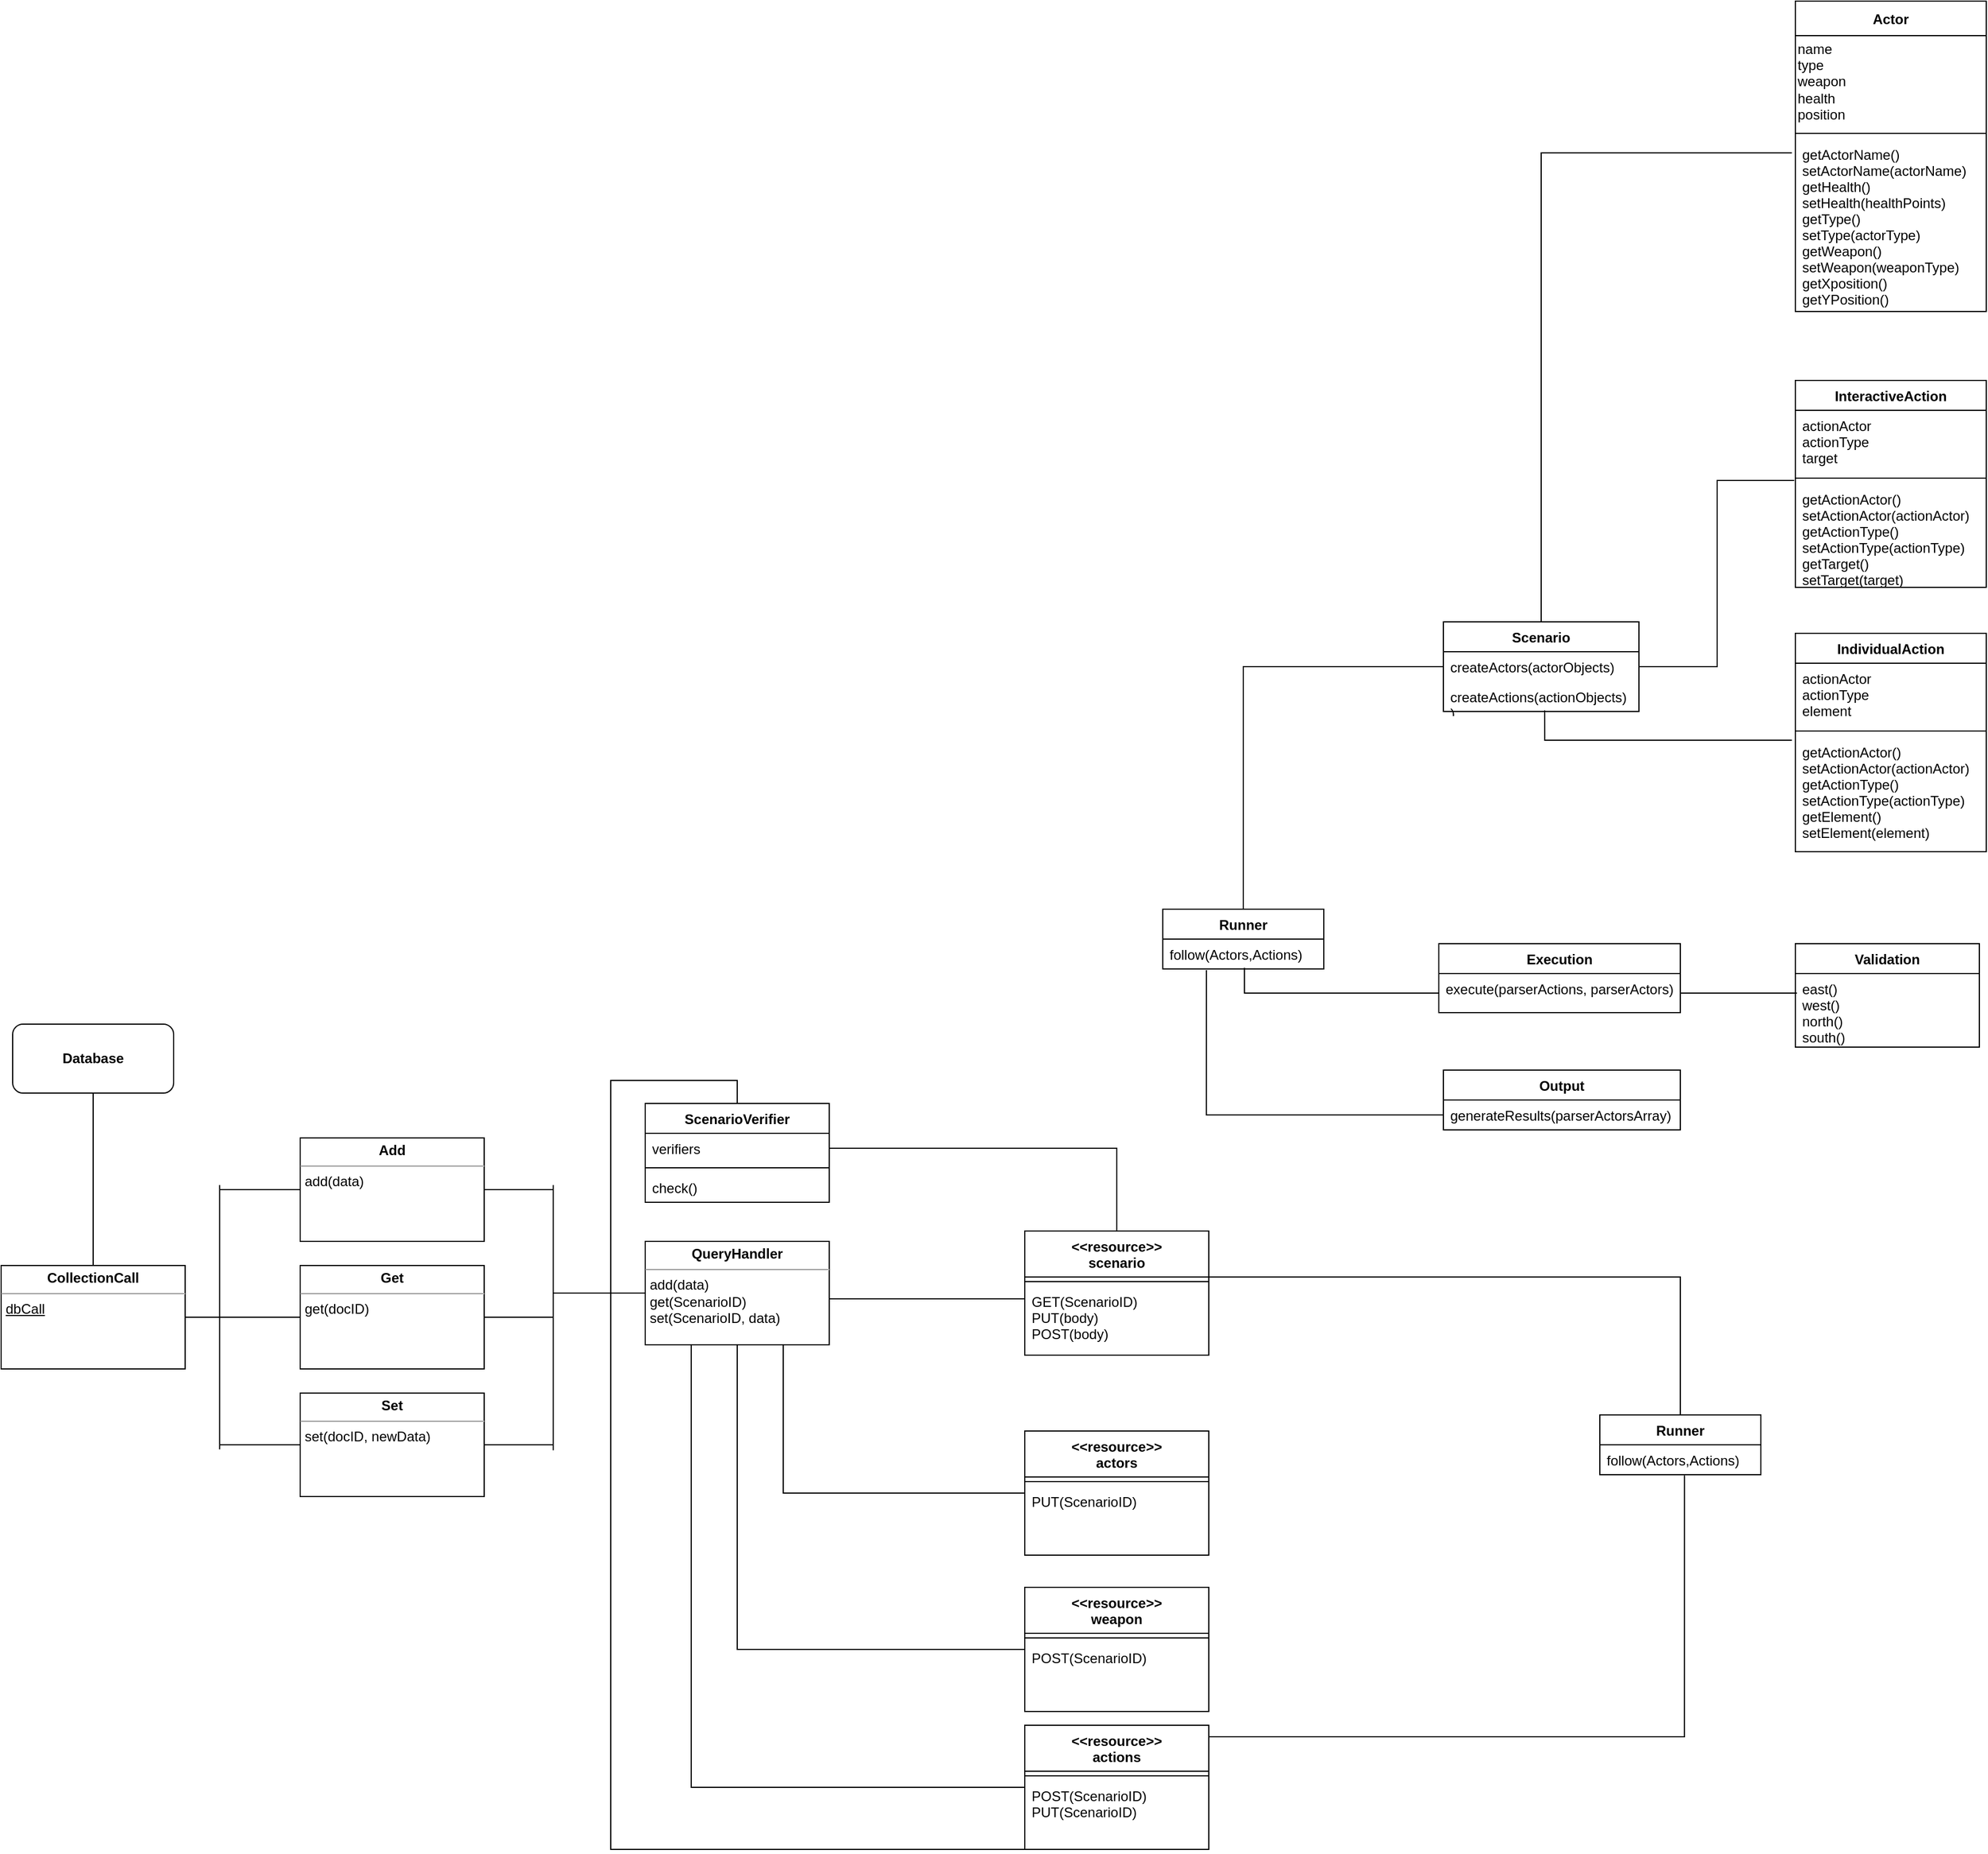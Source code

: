 <mxfile>
    <diagram id="xU744Qigrvby5KfPmWL9" name="Página-1">
        <mxGraphModel dx="2844" dy="1561" grid="1" gridSize="10" guides="1" tooltips="1" connect="1" arrows="1" fold="1" page="1" pageScale="1" pageWidth="827" pageHeight="1169" math="0" shadow="0">
            <root>
                <mxCell id="0"/>
                <mxCell id="1" parent="0"/>
                <mxCell id="2" value="Scenario" style="swimlane;fontStyle=1;childLayout=stackLayout;horizontal=1;startSize=26;horizontalStack=0;resizeParent=1;resizeParentMax=0;resizeLast=0;collapsible=1;marginBottom=0;" parent="1" vertex="1">
                    <mxGeometry x="94" y="-10" width="170" height="78" as="geometry"/>
                </mxCell>
                <mxCell id="4" value="createActors(actorObjects)" style="text;strokeColor=none;fillColor=none;align=left;verticalAlign=top;spacingLeft=4;spacingRight=4;overflow=hidden;rotatable=0;points=[[0,0.5],[1,0.5]];portConstraint=eastwest;" parent="2" vertex="1">
                    <mxGeometry y="26" width="170" height="26" as="geometry"/>
                </mxCell>
                <mxCell id="5" value="createActions(actionObjects)&#10;)" style="text;strokeColor=none;fillColor=none;align=left;verticalAlign=top;spacingLeft=4;spacingRight=4;overflow=hidden;rotatable=0;points=[[0,0.5],[1,0.5]];portConstraint=eastwest;" parent="2" vertex="1">
                    <mxGeometry y="52" width="170" height="26" as="geometry"/>
                </mxCell>
                <mxCell id="6" value="Actor" style="swimlane;fontStyle=1;childLayout=stackLayout;horizontal=1;startSize=30;horizontalStack=0;resizeParent=1;resizeParentMax=0;resizeLast=0;collapsible=1;marginBottom=0;swimlaneFillColor=none;" parent="1" vertex="1">
                    <mxGeometry x="400" y="-550" width="166" height="270" as="geometry">
                        <mxRectangle x="344" y="50" width="60" height="30" as="alternateBounds"/>
                    </mxGeometry>
                </mxCell>
                <mxCell id="173" value="name&lt;br&gt;type&lt;br&gt;weapon&lt;br&gt;health&lt;br&gt;position" style="text;html=1;align=left;verticalAlign=middle;resizable=0;points=[];autosize=1;strokeColor=none;" parent="6" vertex="1">
                    <mxGeometry y="30" width="166" height="80" as="geometry"/>
                </mxCell>
                <mxCell id="172" value="" style="line;strokeWidth=1;fillColor=none;align=left;verticalAlign=middle;spacingTop=-1;spacingLeft=3;spacingRight=3;rotatable=0;labelPosition=right;points=[];portConstraint=eastwest;" parent="6" vertex="1">
                    <mxGeometry y="110" width="166" height="10" as="geometry"/>
                </mxCell>
                <mxCell id="7" value="getActorName()&#10;setActorName(actorName)&#10;getHealth()&#10;setHealth(healthPoints)&#10;getType()&#10;setType(actorType)&#10;getWeapon()&#10;setWeapon(weaponType)&#10;getXposition()&#10;getYPosition()" style="text;align=left;verticalAlign=top;spacingLeft=4;spacingRight=4;overflow=hidden;rotatable=0;points=[[0,0.5],[1,0.5]];portConstraint=eastwest;" parent="6" vertex="1">
                    <mxGeometry y="120" width="166" height="150" as="geometry"/>
                </mxCell>
                <mxCell id="11" value="InteractiveAction" style="swimlane;fontStyle=1;childLayout=stackLayout;horizontal=1;startSize=26;horizontalStack=0;resizeParent=1;resizeParentMax=0;resizeLast=0;collapsible=1;marginBottom=0;" parent="1" vertex="1">
                    <mxGeometry x="400" y="-220" width="166" height="180" as="geometry"/>
                </mxCell>
                <mxCell id="175" value="actionActor&#10;actionType&#10;target" style="text;strokeColor=none;fillColor=none;align=left;verticalAlign=top;spacingLeft=4;spacingRight=4;overflow=hidden;rotatable=0;points=[[0,0.5],[1,0.5]];portConstraint=eastwest;" parent="11" vertex="1">
                    <mxGeometry y="26" width="166" height="54" as="geometry"/>
                </mxCell>
                <mxCell id="174" value="" style="line;strokeWidth=1;fillColor=none;align=left;verticalAlign=middle;spacingTop=-1;spacingLeft=3;spacingRight=3;rotatable=0;labelPosition=right;points=[];portConstraint=eastwest;" parent="11" vertex="1">
                    <mxGeometry y="80" width="166" height="10" as="geometry"/>
                </mxCell>
                <mxCell id="12" value="getActionActor()&#10;setActionActor(actionActor)&#10;getActionType()&#10;setActionType(actionType)&#10;getTarget()&#10;setTarget(target)" style="text;strokeColor=none;fillColor=none;align=left;verticalAlign=top;spacingLeft=4;spacingRight=4;overflow=hidden;rotatable=0;points=[[0,0.5],[1,0.5]];portConstraint=eastwest;" parent="11" vertex="1">
                    <mxGeometry y="90" width="166" height="90" as="geometry"/>
                </mxCell>
                <mxCell id="16" value="IndividualAction" style="swimlane;fontStyle=1;childLayout=stackLayout;horizontal=1;startSize=26;horizontalStack=0;resizeParent=1;resizeParentMax=0;resizeLast=0;collapsible=1;marginBottom=0;" parent="1" vertex="1">
                    <mxGeometry x="400" width="166" height="190" as="geometry"/>
                </mxCell>
                <mxCell id="176" value="actionActor&#10;actionType&#10;element" style="text;strokeColor=none;fillColor=none;align=left;verticalAlign=top;spacingLeft=4;spacingRight=4;overflow=hidden;rotatable=0;points=[[0,0.5],[1,0.5]];portConstraint=eastwest;" parent="16" vertex="1">
                    <mxGeometry y="26" width="166" height="54" as="geometry"/>
                </mxCell>
                <mxCell id="177" value="" style="line;strokeWidth=1;fillColor=none;align=left;verticalAlign=middle;spacingTop=-1;spacingLeft=3;spacingRight=3;rotatable=0;labelPosition=right;points=[];portConstraint=eastwest;" parent="16" vertex="1">
                    <mxGeometry y="80" width="166" height="10" as="geometry"/>
                </mxCell>
                <mxCell id="180" value="getActionActor()&#10;setActionActor(actionActor)&#10;getActionType()&#10;setActionType(actionType)&#10;getElement()&#10;setElement(element)" style="text;strokeColor=none;fillColor=none;align=left;verticalAlign=top;spacingLeft=4;spacingRight=4;overflow=hidden;rotatable=0;points=[[0,0.5],[1,0.5]];portConstraint=eastwest;" parent="16" vertex="1">
                    <mxGeometry y="90" width="166" height="100" as="geometry"/>
                </mxCell>
                <mxCell id="20" value="Execution" style="swimlane;fontStyle=1;childLayout=stackLayout;horizontal=1;startSize=26;horizontalStack=0;resizeParent=1;resizeParentMax=0;resizeLast=0;collapsible=1;marginBottom=0;" parent="1" vertex="1">
                    <mxGeometry x="90" y="270" width="210" height="60" as="geometry"/>
                </mxCell>
                <mxCell id="23" value="execute(parserActions, parserActors)" style="text;strokeColor=none;fillColor=none;align=left;verticalAlign=top;spacingLeft=4;spacingRight=4;overflow=hidden;rotatable=0;points=[[0,0.5],[1,0.5]];portConstraint=eastwest;" parent="20" vertex="1">
                    <mxGeometry y="26" width="210" height="34" as="geometry"/>
                </mxCell>
                <mxCell id="24" value="Output" style="swimlane;fontStyle=1;childLayout=stackLayout;horizontal=1;startSize=26;horizontalStack=0;resizeParent=1;resizeParentMax=0;resizeLast=0;collapsible=1;marginBottom=0;" parent="1" vertex="1">
                    <mxGeometry x="94" y="380" width="206" height="52" as="geometry"/>
                </mxCell>
                <mxCell id="27" value="generateResults(parserActorsArray)" style="text;strokeColor=none;fillColor=none;align=left;verticalAlign=top;spacingLeft=4;spacingRight=4;overflow=hidden;rotatable=0;points=[[0,0.5],[1,0.5]];portConstraint=eastwest;" parent="24" vertex="1">
                    <mxGeometry y="26" width="206" height="26" as="geometry"/>
                </mxCell>
                <mxCell id="28" value="Runner" style="swimlane;fontStyle=1;childLayout=stackLayout;horizontal=1;startSize=26;horizontalStack=0;resizeParent=1;resizeParentMax=0;resizeLast=0;collapsible=1;marginBottom=0;" parent="1" vertex="1">
                    <mxGeometry x="230" y="680" width="140" height="52" as="geometry"/>
                </mxCell>
                <mxCell id="31" value="follow(Actors,Actions)" style="text;strokeColor=none;fillColor=none;align=left;verticalAlign=top;spacingLeft=4;spacingRight=4;overflow=hidden;rotatable=0;points=[[0,0.5],[1,0.5]];portConstraint=eastwest;" parent="28" vertex="1">
                    <mxGeometry y="26" width="140" height="26" as="geometry"/>
                </mxCell>
                <mxCell id="123" value="ScenarioVerifier" style="swimlane;fontStyle=1;align=center;verticalAlign=top;childLayout=stackLayout;horizontal=1;startSize=26;horizontalStack=0;resizeParent=1;resizeParentMax=0;resizeLast=0;collapsible=1;marginBottom=0;" parent="1" vertex="1">
                    <mxGeometry x="-600" y="409" width="160" height="86" as="geometry"/>
                </mxCell>
                <mxCell id="124" value="verifiers" style="text;strokeColor=none;fillColor=none;align=left;verticalAlign=top;spacingLeft=4;spacingRight=4;overflow=hidden;rotatable=0;points=[[0,0.5],[1,0.5]];portConstraint=eastwest;" parent="123" vertex="1">
                    <mxGeometry y="26" width="160" height="26" as="geometry"/>
                </mxCell>
                <mxCell id="125" value="" style="line;strokeWidth=1;fillColor=none;align=left;verticalAlign=middle;spacingTop=-1;spacingLeft=3;spacingRight=3;rotatable=0;labelPosition=right;points=[];portConstraint=eastwest;" parent="123" vertex="1">
                    <mxGeometry y="52" width="160" height="8" as="geometry"/>
                </mxCell>
                <mxCell id="126" value="check()" style="text;strokeColor=none;fillColor=none;align=left;verticalAlign=top;spacingLeft=4;spacingRight=4;overflow=hidden;rotatable=0;points=[[0,0.5],[1,0.5]];portConstraint=eastwest;" parent="123" vertex="1">
                    <mxGeometry y="60" width="160" height="26" as="geometry"/>
                </mxCell>
                <mxCell id="139" style="edgeStyle=orthogonalEdgeStyle;rounded=0;orthogonalLoop=1;jettySize=auto;html=1;entryX=1;entryY=0.5;entryDx=0;entryDy=0;fontColor=#FFFFFF;endArrow=none;endFill=0;" parent="1" source="135" target="124" edge="1">
                    <mxGeometry relative="1" as="geometry">
                        <Array as="points">
                            <mxPoint x="-190" y="448"/>
                        </Array>
                    </mxGeometry>
                </mxCell>
                <mxCell id="135" value="&lt;&lt;resource&gt;&gt;&#10;scenario" style="swimlane;fontStyle=1;align=center;verticalAlign=top;childLayout=stackLayout;horizontal=1;startSize=40;horizontalStack=0;resizeParent=1;resizeParentMax=0;resizeLast=0;collapsible=1;marginBottom=0;" parent="1" vertex="1">
                    <mxGeometry x="-270" y="520" width="160" height="108" as="geometry"/>
                </mxCell>
                <mxCell id="137" value="" style="line;strokeWidth=1;fillColor=none;align=left;verticalAlign=middle;spacingTop=-1;spacingLeft=3;spacingRight=3;rotatable=0;labelPosition=right;points=[];portConstraint=eastwest;" parent="135" vertex="1">
                    <mxGeometry y="40" width="160" height="8" as="geometry"/>
                </mxCell>
                <mxCell id="138" value="GET(ScenarioID)&#10;PUT(body)&#10;POST(body)&#10;" style="text;strokeColor=none;fillColor=none;align=left;verticalAlign=top;spacingLeft=4;spacingRight=4;overflow=hidden;rotatable=0;points=[[0,0.5],[1,0.5]];portConstraint=eastwest;" parent="135" vertex="1">
                    <mxGeometry y="48" width="160" height="60" as="geometry"/>
                </mxCell>
                <mxCell id="150" style="edgeStyle=orthogonalEdgeStyle;rounded=0;orthogonalLoop=1;jettySize=auto;html=1;entryX=0.5;entryY=0;entryDx=0;entryDy=0;fontColor=#FFFFFF;endArrow=none;endFill=0;" parent="1" target="28" edge="1">
                    <mxGeometry relative="1" as="geometry">
                        <mxPoint x="-110" y="560.029" as="sourcePoint"/>
                        <Array as="points">
                            <mxPoint x="300" y="560"/>
                        </Array>
                    </mxGeometry>
                </mxCell>
                <mxCell id="151" value="&lt;b&gt;Database&lt;/b&gt;" style="rounded=1;whiteSpace=wrap;html=1;direction=east;" parent="1" vertex="1">
                    <mxGeometry x="-1150" y="340" width="140" height="60" as="geometry"/>
                </mxCell>
                <mxCell id="152" style="edgeStyle=orthogonalEdgeStyle;rounded=0;orthogonalLoop=1;jettySize=auto;html=1;exitX=0;exitY=0.5;exitDx=0;exitDy=0;fontColor=#FFFFFF;endArrow=none;endFill=0;entryX=1;entryY=0.5;entryDx=0;entryDy=0;" parent="1" target="167" edge="1">
                    <mxGeometry relative="1" as="geometry">
                        <mxPoint x="-270" y="582" as="sourcePoint"/>
                        <Array as="points">
                            <mxPoint x="-270" y="579"/>
                            <mxPoint x="-440" y="579"/>
                        </Array>
                        <mxPoint x="-410" y="579" as="targetPoint"/>
                    </mxGeometry>
                </mxCell>
                <mxCell id="156" style="edgeStyle=orthogonalEdgeStyle;rounded=0;orthogonalLoop=1;jettySize=auto;html=1;fontColor=#FFFFFF;endArrow=none;endFill=0;entryX=0.75;entryY=1;entryDx=0;entryDy=0;" parent="1" source="153" target="167" edge="1">
                    <mxGeometry relative="1" as="geometry">
                        <mxPoint x="-475" y="630" as="targetPoint"/>
                    </mxGeometry>
                </mxCell>
                <mxCell id="153" value="&lt;&lt;resource&gt;&gt;&#10;actors" style="swimlane;fontStyle=1;align=center;verticalAlign=top;childLayout=stackLayout;horizontal=1;startSize=40;horizontalStack=0;resizeParent=1;resizeParentMax=0;resizeLast=0;collapsible=1;marginBottom=0;" parent="1" vertex="1">
                    <mxGeometry x="-270" y="694" width="160" height="108" as="geometry"/>
                </mxCell>
                <mxCell id="154" value="" style="line;strokeWidth=1;fillColor=none;align=left;verticalAlign=middle;spacingTop=-1;spacingLeft=3;spacingRight=3;rotatable=0;labelPosition=right;points=[];portConstraint=eastwest;" parent="153" vertex="1">
                    <mxGeometry y="40" width="160" height="8" as="geometry"/>
                </mxCell>
                <mxCell id="155" value="PUT(ScenarioID)&#10;" style="text;strokeColor=none;fillColor=none;align=left;verticalAlign=top;spacingLeft=4;spacingRight=4;overflow=hidden;rotatable=0;points=[[0,0.5],[1,0.5]];portConstraint=eastwest;" parent="153" vertex="1">
                    <mxGeometry y="48" width="160" height="60" as="geometry"/>
                </mxCell>
                <mxCell id="160" style="edgeStyle=orthogonalEdgeStyle;rounded=0;orthogonalLoop=1;jettySize=auto;html=1;fontColor=#FFFFFF;endArrow=none;endFill=0;entryX=0.5;entryY=1;entryDx=0;entryDy=0;" parent="1" source="157" target="167" edge="1">
                    <mxGeometry relative="1" as="geometry">
                        <mxPoint x="-520" y="640" as="targetPoint"/>
                    </mxGeometry>
                </mxCell>
                <mxCell id="157" value="&lt;&lt;resource&gt;&gt;&#10;weapon" style="swimlane;fontStyle=1;align=center;verticalAlign=top;childLayout=stackLayout;horizontal=1;startSize=40;horizontalStack=0;resizeParent=1;resizeParentMax=0;resizeLast=0;collapsible=1;marginBottom=0;" parent="1" vertex="1">
                    <mxGeometry x="-270" y="830" width="160" height="108" as="geometry"/>
                </mxCell>
                <mxCell id="158" value="" style="line;strokeWidth=1;fillColor=none;align=left;verticalAlign=middle;spacingTop=-1;spacingLeft=3;spacingRight=3;rotatable=0;labelPosition=right;points=[];portConstraint=eastwest;" parent="157" vertex="1">
                    <mxGeometry y="40" width="160" height="8" as="geometry"/>
                </mxCell>
                <mxCell id="159" value="POST(ScenarioID)&#10;" style="text;strokeColor=none;fillColor=none;align=left;verticalAlign=top;spacingLeft=4;spacingRight=4;overflow=hidden;rotatable=0;points=[[0,0.5],[1,0.5]];portConstraint=eastwest;" parent="157" vertex="1">
                    <mxGeometry y="48" width="160" height="60" as="geometry"/>
                </mxCell>
                <mxCell id="164" style="edgeStyle=orthogonalEdgeStyle;rounded=0;orthogonalLoop=1;jettySize=auto;html=1;fontColor=#FFFFFF;endArrow=none;endFill=0;entryX=0.25;entryY=1;entryDx=0;entryDy=0;" parent="1" source="161" target="167" edge="1">
                    <mxGeometry relative="1" as="geometry">
                        <mxPoint x="-559" y="640" as="targetPoint"/>
                    </mxGeometry>
                </mxCell>
                <mxCell id="165" style="edgeStyle=orthogonalEdgeStyle;rounded=0;orthogonalLoop=1;jettySize=auto;html=1;entryX=0.526;entryY=1.025;entryDx=0;entryDy=0;entryPerimeter=0;fontColor=#FFFFFF;endArrow=none;endFill=0;" parent="1" source="161" target="31" edge="1">
                    <mxGeometry relative="1" as="geometry">
                        <Array as="points">
                            <mxPoint x="-190" y="960"/>
                            <mxPoint x="304" y="960"/>
                        </Array>
                    </mxGeometry>
                </mxCell>
                <mxCell id="161" value="&lt;&lt;resource&gt;&gt;&#10;actions" style="swimlane;fontStyle=1;align=center;verticalAlign=top;childLayout=stackLayout;horizontal=1;startSize=40;horizontalStack=0;resizeParent=1;resizeParentMax=0;resizeLast=0;collapsible=1;marginBottom=0;" parent="1" vertex="1">
                    <mxGeometry x="-270" y="950" width="160" height="108" as="geometry"/>
                </mxCell>
                <mxCell id="162" value="" style="line;strokeWidth=1;fillColor=none;align=left;verticalAlign=middle;spacingTop=-1;spacingLeft=3;spacingRight=3;rotatable=0;labelPosition=right;points=[];portConstraint=eastwest;" parent="161" vertex="1">
                    <mxGeometry y="40" width="160" height="8" as="geometry"/>
                </mxCell>
                <mxCell id="163" value="POST(ScenarioID)&#10;PUT(ScenarioID)&#10;" style="text;strokeColor=none;fillColor=none;align=left;verticalAlign=top;spacingLeft=4;spacingRight=4;overflow=hidden;rotatable=0;points=[[0,0.5],[1,0.5]];portConstraint=eastwest;" parent="161" vertex="1">
                    <mxGeometry y="48" width="160" height="60" as="geometry"/>
                </mxCell>
                <mxCell id="166" style="edgeStyle=orthogonalEdgeStyle;rounded=0;orthogonalLoop=1;jettySize=auto;html=1;entryX=0.5;entryY=0;entryDx=0;entryDy=0;fontColor=#FFFFFF;endArrow=none;endFill=0;" parent="1" source="163" target="123" edge="1">
                    <mxGeometry relative="1" as="geometry">
                        <Array as="points">
                            <mxPoint x="-630" y="1058"/>
                            <mxPoint x="-630" y="389"/>
                            <mxPoint x="-520" y="389"/>
                        </Array>
                    </mxGeometry>
                </mxCell>
                <mxCell id="167" value="&lt;p style=&quot;margin: 0px ; margin-top: 4px ; text-align: center&quot;&gt;&lt;b&gt;QueryHandler&lt;/b&gt;&lt;/p&gt;&lt;hr size=&quot;1&quot;&gt;&lt;p style=&quot;margin: 0px ; margin-left: 4px&quot;&gt;add(data)&lt;/p&gt;&lt;p style=&quot;margin: 0px ; margin-left: 4px&quot;&gt;get(ScenarioID)&lt;/p&gt;&lt;p style=&quot;margin: 0px ; margin-left: 4px&quot;&gt;set(ScenarioID, data)&lt;/p&gt;&lt;p style=&quot;margin: 0px ; margin-left: 4px&quot;&gt;&lt;br&gt;&lt;/p&gt;" style="verticalAlign=top;align=left;overflow=fill;fontSize=12;fontFamily=Helvetica;html=1;" parent="1" vertex="1">
                    <mxGeometry x="-600" y="529" width="160" height="90" as="geometry"/>
                </mxCell>
                <mxCell id="182" value="Runner" style="swimlane;fontStyle=1;childLayout=stackLayout;horizontal=1;startSize=26;horizontalStack=0;resizeParent=1;resizeParentMax=0;resizeLast=0;collapsible=1;marginBottom=0;" parent="1" vertex="1">
                    <mxGeometry x="-150" y="240" width="140" height="52" as="geometry"/>
                </mxCell>
                <mxCell id="183" value="follow(Actors,Actions)" style="text;strokeColor=none;fillColor=none;align=left;verticalAlign=top;spacingLeft=4;spacingRight=4;overflow=hidden;rotatable=0;points=[[0,0.5],[1,0.5]];portConstraint=eastwest;" parent="182" vertex="1">
                    <mxGeometry y="26" width="140" height="26" as="geometry"/>
                </mxCell>
                <mxCell id="184" style="edgeStyle=orthogonalEdgeStyle;rounded=0;orthogonalLoop=1;jettySize=auto;html=1;fontColor=#FFFFFF;endArrow=none;endFill=0;exitX=0.5;exitY=0;exitDx=0;exitDy=0;entryX=0;entryY=0.5;entryDx=0;entryDy=0;" parent="1" source="182" target="4" edge="1">
                    <mxGeometry relative="1" as="geometry">
                        <mxPoint x="-228.64" y="67.35" as="sourcePoint"/>
                        <mxPoint x="40" y="140" as="targetPoint"/>
                    </mxGeometry>
                </mxCell>
                <mxCell id="186" style="edgeStyle=orthogonalEdgeStyle;rounded=0;orthogonalLoop=1;jettySize=auto;html=1;fontColor=#FFFFFF;endArrow=none;endFill=0;exitX=0.507;exitY=0.962;exitDx=0;exitDy=0;exitPerimeter=0;entryX=0;entryY=0.5;entryDx=0;entryDy=0;" parent="1" source="183" target="23" edge="1">
                    <mxGeometry relative="1" as="geometry">
                        <mxPoint x="-80" y="300" as="sourcePoint"/>
                        <mxPoint x="60" y="340" as="targetPoint"/>
                    </mxGeometry>
                </mxCell>
                <mxCell id="187" style="rounded=0;orthogonalLoop=1;jettySize=auto;html=1;fontColor=#FFFFFF;endArrow=none;endFill=0;exitX=0.5;exitY=0;exitDx=0;exitDy=0;edgeStyle=orthogonalEdgeStyle;entryX=-0.018;entryY=0.08;entryDx=0;entryDy=0;entryPerimeter=0;" parent="1" source="2" target="7" edge="1">
                    <mxGeometry relative="1" as="geometry">
                        <mxPoint x="107.5" y="-119" as="sourcePoint"/>
                        <mxPoint x="350" y="-215" as="targetPoint"/>
                    </mxGeometry>
                </mxCell>
                <mxCell id="188" style="rounded=0;orthogonalLoop=1;jettySize=auto;html=1;fontColor=#FFFFFF;endArrow=none;endFill=0;edgeStyle=orthogonalEdgeStyle;exitX=1;exitY=0.5;exitDx=0;exitDy=0;entryX=-0.006;entryY=-0.033;entryDx=0;entryDy=0;entryPerimeter=0;" parent="1" source="4" target="12" edge="1">
                    <mxGeometry relative="1" as="geometry">
                        <mxPoint x="300" y="-20" as="sourcePoint"/>
                        <mxPoint x="377" y="-20" as="targetPoint"/>
                    </mxGeometry>
                </mxCell>
                <mxCell id="190" style="rounded=0;orthogonalLoop=1;jettySize=auto;html=1;fontColor=#FFFFFF;endArrow=none;endFill=0;edgeStyle=orthogonalEdgeStyle;exitX=0.518;exitY=0.962;exitDx=0;exitDy=0;entryX=-0.018;entryY=0.03;entryDx=0;entryDy=0;entryPerimeter=0;exitPerimeter=0;" parent="1" source="5" target="180" edge="1">
                    <mxGeometry relative="1" as="geometry">
                        <mxPoint x="200" y="251.97" as="sourcePoint"/>
                        <mxPoint x="348" y="252" as="targetPoint"/>
                    </mxGeometry>
                </mxCell>
                <mxCell id="192" style="edgeStyle=orthogonalEdgeStyle;rounded=0;orthogonalLoop=1;jettySize=auto;html=1;fontColor=#FFFFFF;endArrow=none;endFill=0;exitX=0.271;exitY=1.038;exitDx=0;exitDy=0;exitPerimeter=0;entryX=0;entryY=0.5;entryDx=0;entryDy=0;" parent="1" source="183" target="27" edge="1">
                    <mxGeometry relative="1" as="geometry">
                        <mxPoint x="-140" y="400.012" as="sourcePoint"/>
                        <mxPoint x="29.02" y="452" as="targetPoint"/>
                    </mxGeometry>
                </mxCell>
                <mxCell id="194" value="&lt;p style=&quot;margin: 0px ; margin-top: 4px ; text-align: center&quot;&gt;&lt;b&gt;Set&lt;/b&gt;&lt;/p&gt;&lt;hr size=&quot;1&quot;&gt;&lt;p style=&quot;margin: 0px ; margin-left: 4px&quot;&gt;set(docID, newData)&lt;/p&gt;" style="verticalAlign=top;align=left;overflow=fill;fontSize=12;fontFamily=Helvetica;html=1;" parent="1" vertex="1">
                    <mxGeometry x="-900" y="661" width="160" height="90" as="geometry"/>
                </mxCell>
                <mxCell id="195" value="&lt;p style=&quot;margin: 0px ; margin-top: 4px ; text-align: center&quot;&gt;&lt;b&gt;Get&lt;/b&gt;&lt;/p&gt;&lt;hr size=&quot;1&quot;&gt;&lt;p style=&quot;margin: 0px ; margin-left: 4px&quot;&gt;get(docID)&lt;/p&gt;" style="verticalAlign=top;align=left;overflow=fill;fontSize=12;fontFamily=Helvetica;html=1;" parent="1" vertex="1">
                    <mxGeometry x="-900" y="550" width="160" height="90" as="geometry"/>
                </mxCell>
                <mxCell id="196" value="&lt;p style=&quot;margin: 0px ; margin-top: 4px ; text-align: center&quot;&gt;&lt;b&gt;Add&lt;/b&gt;&lt;/p&gt;&lt;hr size=&quot;1&quot;&gt;&lt;p style=&quot;margin: 0px ; margin-left: 4px&quot;&gt;&lt;/p&gt;&lt;p style=&quot;margin: 0px ; margin-left: 4px&quot;&gt;add(data)&lt;/p&gt;" style="verticalAlign=top;align=left;overflow=fill;fontSize=12;fontFamily=Helvetica;html=1;" parent="1" vertex="1">
                    <mxGeometry x="-900" y="439" width="160" height="90" as="geometry"/>
                </mxCell>
                <mxCell id="197" value="" style="endArrow=none;html=1;entryX=0;entryY=0.5;entryDx=0;entryDy=0;" parent="1" target="196" edge="1">
                    <mxGeometry width="50" height="50" relative="1" as="geometry">
                        <mxPoint x="-970" y="484" as="sourcePoint"/>
                        <mxPoint x="-910" y="529" as="targetPoint"/>
                    </mxGeometry>
                </mxCell>
                <mxCell id="198" value="" style="endArrow=none;html=1;entryX=0;entryY=0.5;entryDx=0;entryDy=0;" parent="1" target="195" edge="1">
                    <mxGeometry width="50" height="50" relative="1" as="geometry">
                        <mxPoint x="-970" y="595" as="sourcePoint"/>
                        <mxPoint x="-580" y="644" as="targetPoint"/>
                    </mxGeometry>
                </mxCell>
                <mxCell id="199" value="" style="endArrow=none;html=1;entryX=0;entryY=0.5;entryDx=0;entryDy=0;" parent="1" target="194" edge="1">
                    <mxGeometry width="50" height="50" relative="1" as="geometry">
                        <mxPoint x="-970" y="706" as="sourcePoint"/>
                        <mxPoint x="-920" y="661" as="targetPoint"/>
                    </mxGeometry>
                </mxCell>
                <mxCell id="200" value="" style="endArrow=none;html=1;" parent="1" edge="1">
                    <mxGeometry width="50" height="50" relative="1" as="geometry">
                        <mxPoint x="-970" y="710" as="sourcePoint"/>
                        <mxPoint x="-970" y="480" as="targetPoint"/>
                    </mxGeometry>
                </mxCell>
                <mxCell id="201" value="" style="endArrow=none;html=1;exitX=1;exitY=0.5;exitDx=0;exitDy=0;" parent="1" source="196" edge="1">
                    <mxGeometry width="50" height="50" relative="1" as="geometry">
                        <mxPoint x="-620" y="540" as="sourcePoint"/>
                        <mxPoint x="-680" y="484" as="targetPoint"/>
                    </mxGeometry>
                </mxCell>
                <mxCell id="202" value="" style="endArrow=none;html=1;" parent="1" edge="1">
                    <mxGeometry width="50" height="50" relative="1" as="geometry">
                        <mxPoint x="-680" y="710.8" as="sourcePoint"/>
                        <mxPoint x="-680" y="480" as="targetPoint"/>
                    </mxGeometry>
                </mxCell>
                <mxCell id="203" value="" style="endArrow=none;html=1;exitX=1;exitY=0.5;exitDx=0;exitDy=0;" parent="1" source="195" edge="1">
                    <mxGeometry width="50" height="50" relative="1" as="geometry">
                        <mxPoint x="-600" y="560" as="sourcePoint"/>
                        <mxPoint x="-680" y="595" as="targetPoint"/>
                    </mxGeometry>
                </mxCell>
                <mxCell id="204" value="" style="endArrow=none;html=1;exitX=1;exitY=0.5;exitDx=0;exitDy=0;" parent="1" source="194" edge="1">
                    <mxGeometry width="50" height="50" relative="1" as="geometry">
                        <mxPoint x="-590" y="570" as="sourcePoint"/>
                        <mxPoint x="-680" y="706" as="targetPoint"/>
                    </mxGeometry>
                </mxCell>
                <mxCell id="205" value="" style="endArrow=none;html=1;entryX=0;entryY=0.5;entryDx=0;entryDy=0;" parent="1" target="167" edge="1">
                    <mxGeometry width="50" height="50" relative="1" as="geometry">
                        <mxPoint x="-680" y="574" as="sourcePoint"/>
                        <mxPoint x="-570" y="540" as="targetPoint"/>
                    </mxGeometry>
                </mxCell>
                <mxCell id="206" value="" style="endArrow=none;html=1;entryX=1;entryY=0.5;entryDx=0;entryDy=0;" parent="1" target="207" edge="1">
                    <mxGeometry width="50" height="50" relative="1" as="geometry">
                        <mxPoint x="-970" y="595" as="sourcePoint"/>
                        <mxPoint x="-1030" y="510" as="targetPoint"/>
                    </mxGeometry>
                </mxCell>
                <mxCell id="207" value="&lt;p style=&quot;margin: 0px ; margin-top: 4px ; text-align: center&quot;&gt;&lt;b&gt;CollectionCall&lt;/b&gt;&lt;/p&gt;&lt;hr size=&quot;1&quot;&gt;&lt;p style=&quot;margin: 0px ; margin-left: 4px&quot;&gt;&lt;u&gt;dbCall&lt;/u&gt;&amp;nbsp;&lt;/p&gt;" style="verticalAlign=top;align=left;overflow=fill;fontSize=12;fontFamily=Helvetica;html=1;" parent="1" vertex="1">
                    <mxGeometry x="-1160" y="550" width="160" height="90" as="geometry"/>
                </mxCell>
                <mxCell id="208" value="" style="endArrow=none;html=1;entryX=0.5;entryY=1;entryDx=0;entryDy=0;exitX=0.5;exitY=0;exitDx=0;exitDy=0;" parent="1" source="207" target="151" edge="1">
                    <mxGeometry width="50" height="50" relative="1" as="geometry">
                        <mxPoint x="-900" y="500" as="sourcePoint"/>
                        <mxPoint x="-850" y="450" as="targetPoint"/>
                    </mxGeometry>
                </mxCell>
                <mxCell id="209" value="Validation" style="swimlane;fontStyle=1;childLayout=stackLayout;horizontal=1;startSize=26;horizontalStack=0;resizeParent=1;resizeParentMax=0;resizeLast=0;collapsible=1;marginBottom=0;" vertex="1" parent="1">
                    <mxGeometry x="400" y="270" width="160" height="90" as="geometry"/>
                </mxCell>
                <mxCell id="210" value="east()&#10;west()&#10;north()&#10;south()" style="text;strokeColor=none;fillColor=none;align=left;verticalAlign=top;spacingLeft=4;spacingRight=4;overflow=hidden;rotatable=0;points=[[0,0.5],[1,0.5]];portConstraint=eastwest;" vertex="1" parent="209">
                    <mxGeometry y="26" width="160" height="64" as="geometry"/>
                </mxCell>
                <mxCell id="212" style="edgeStyle=orthogonalEdgeStyle;rounded=0;orthogonalLoop=1;jettySize=auto;html=1;fontColor=#FFFFFF;endArrow=none;endFill=0;exitX=1;exitY=0.5;exitDx=0;exitDy=0;entryX=0.009;entryY=0.281;entryDx=0;entryDy=0;entryPerimeter=0;" edge="1" parent="1" source="23" target="210">
                    <mxGeometry relative="1" as="geometry">
                        <mxPoint x="329" y="304.592" as="sourcePoint"/>
                        <mxPoint x="360" y="313" as="targetPoint"/>
                        <Array as="points">
                            <mxPoint x="402" y="313"/>
                        </Array>
                    </mxGeometry>
                </mxCell>
            </root>
        </mxGraphModel>
    </diagram>
</mxfile>